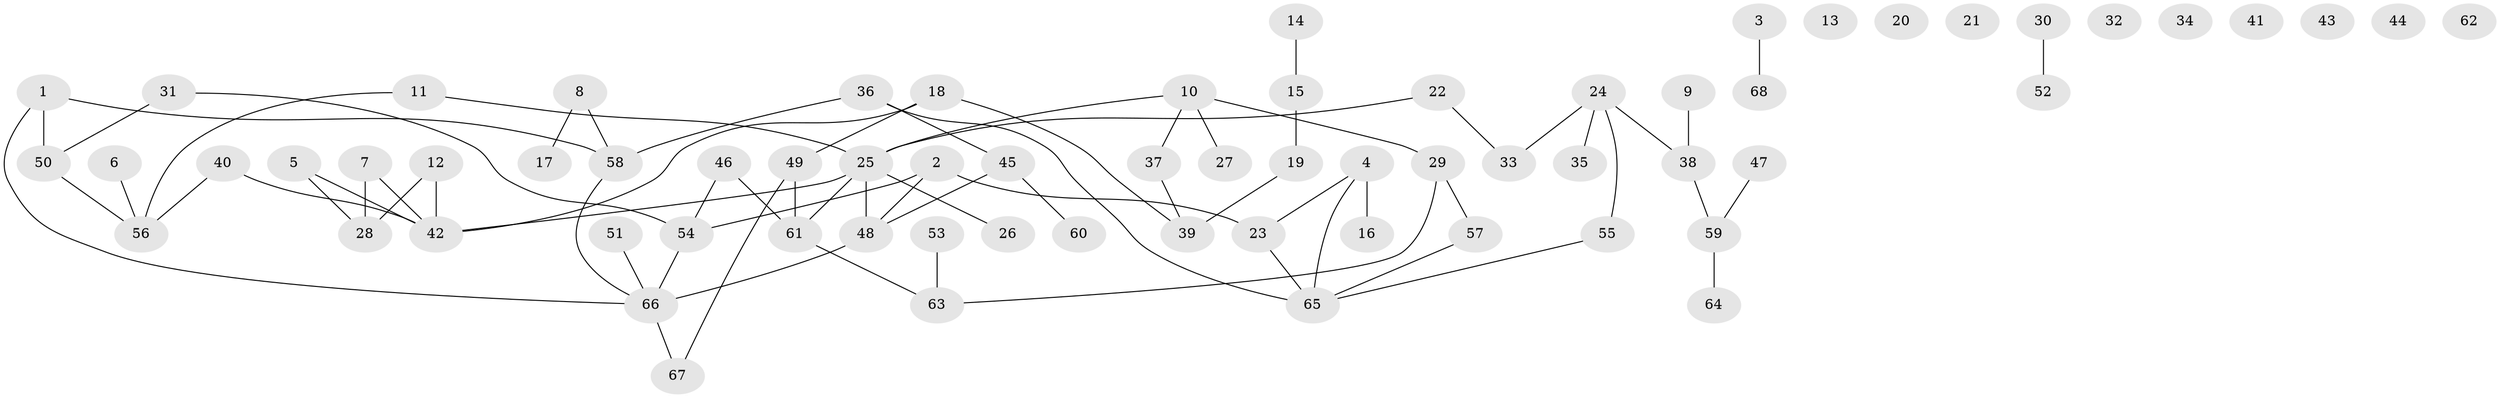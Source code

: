 // coarse degree distribution, {4: 0.10869565217391304, 0: 0.2391304347826087, 2: 0.2391304347826087, 3: 0.13043478260869565, 1: 0.17391304347826086, 11: 0.021739130434782608, 6: 0.021739130434782608, 5: 0.06521739130434782}
// Generated by graph-tools (version 1.1) at 2025/23/03/03/25 07:23:27]
// undirected, 68 vertices, 73 edges
graph export_dot {
graph [start="1"]
  node [color=gray90,style=filled];
  1;
  2;
  3;
  4;
  5;
  6;
  7;
  8;
  9;
  10;
  11;
  12;
  13;
  14;
  15;
  16;
  17;
  18;
  19;
  20;
  21;
  22;
  23;
  24;
  25;
  26;
  27;
  28;
  29;
  30;
  31;
  32;
  33;
  34;
  35;
  36;
  37;
  38;
  39;
  40;
  41;
  42;
  43;
  44;
  45;
  46;
  47;
  48;
  49;
  50;
  51;
  52;
  53;
  54;
  55;
  56;
  57;
  58;
  59;
  60;
  61;
  62;
  63;
  64;
  65;
  66;
  67;
  68;
  1 -- 50;
  1 -- 58;
  1 -- 66;
  2 -- 23;
  2 -- 48;
  2 -- 54;
  3 -- 68;
  4 -- 16;
  4 -- 23;
  4 -- 65;
  5 -- 28;
  5 -- 42;
  6 -- 56;
  7 -- 28;
  7 -- 42;
  8 -- 17;
  8 -- 58;
  9 -- 38;
  10 -- 25;
  10 -- 27;
  10 -- 29;
  10 -- 37;
  11 -- 25;
  11 -- 56;
  12 -- 28;
  12 -- 42;
  14 -- 15;
  15 -- 19;
  18 -- 39;
  18 -- 42;
  18 -- 49;
  19 -- 39;
  22 -- 25;
  22 -- 33;
  23 -- 65;
  24 -- 33;
  24 -- 35;
  24 -- 38;
  24 -- 55;
  25 -- 26;
  25 -- 42;
  25 -- 48;
  25 -- 61;
  29 -- 57;
  29 -- 63;
  30 -- 52;
  31 -- 50;
  31 -- 54;
  36 -- 45;
  36 -- 58;
  36 -- 65;
  37 -- 39;
  38 -- 59;
  40 -- 42;
  40 -- 56;
  45 -- 48;
  45 -- 60;
  46 -- 54;
  46 -- 61;
  47 -- 59;
  48 -- 66;
  49 -- 61;
  49 -- 67;
  50 -- 56;
  51 -- 66;
  53 -- 63;
  54 -- 66;
  55 -- 65;
  57 -- 65;
  58 -- 66;
  59 -- 64;
  61 -- 63;
  66 -- 67;
}
